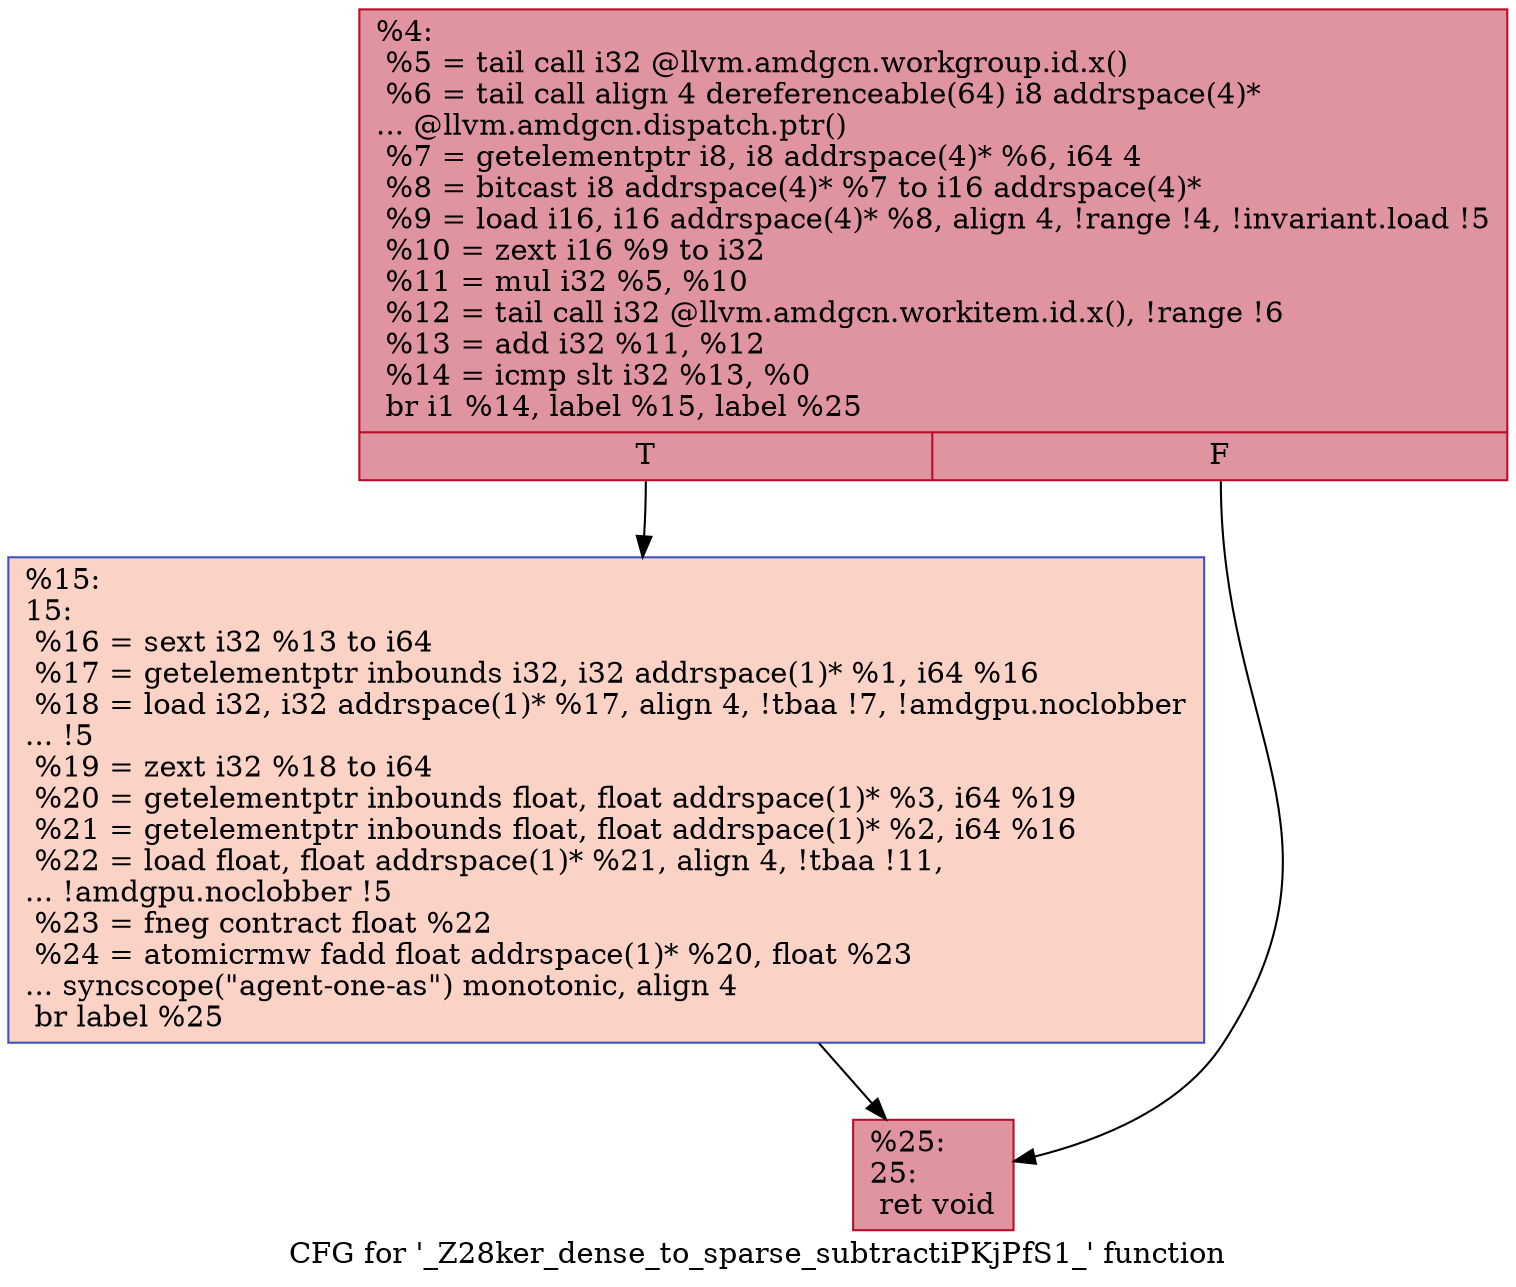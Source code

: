 digraph "CFG for '_Z28ker_dense_to_sparse_subtractiPKjPfS1_' function" {
	label="CFG for '_Z28ker_dense_to_sparse_subtractiPKjPfS1_' function";

	Node0x58c8160 [shape=record,color="#b70d28ff", style=filled, fillcolor="#b70d2870",label="{%4:\l  %5 = tail call i32 @llvm.amdgcn.workgroup.id.x()\l  %6 = tail call align 4 dereferenceable(64) i8 addrspace(4)*\l... @llvm.amdgcn.dispatch.ptr()\l  %7 = getelementptr i8, i8 addrspace(4)* %6, i64 4\l  %8 = bitcast i8 addrspace(4)* %7 to i16 addrspace(4)*\l  %9 = load i16, i16 addrspace(4)* %8, align 4, !range !4, !invariant.load !5\l  %10 = zext i16 %9 to i32\l  %11 = mul i32 %5, %10\l  %12 = tail call i32 @llvm.amdgcn.workitem.id.x(), !range !6\l  %13 = add i32 %11, %12\l  %14 = icmp slt i32 %13, %0\l  br i1 %14, label %15, label %25\l|{<s0>T|<s1>F}}"];
	Node0x58c8160:s0 -> Node0x58ca0b0;
	Node0x58c8160:s1 -> Node0x58ca140;
	Node0x58ca0b0 [shape=record,color="#3d50c3ff", style=filled, fillcolor="#f59c7d70",label="{%15:\l15:                                               \l  %16 = sext i32 %13 to i64\l  %17 = getelementptr inbounds i32, i32 addrspace(1)* %1, i64 %16\l  %18 = load i32, i32 addrspace(1)* %17, align 4, !tbaa !7, !amdgpu.noclobber\l... !5\l  %19 = zext i32 %18 to i64\l  %20 = getelementptr inbounds float, float addrspace(1)* %3, i64 %19\l  %21 = getelementptr inbounds float, float addrspace(1)* %2, i64 %16\l  %22 = load float, float addrspace(1)* %21, align 4, !tbaa !11,\l... !amdgpu.noclobber !5\l  %23 = fneg contract float %22\l  %24 = atomicrmw fadd float addrspace(1)* %20, float %23\l... syncscope(\"agent-one-as\") monotonic, align 4\l  br label %25\l}"];
	Node0x58ca0b0 -> Node0x58ca140;
	Node0x58ca140 [shape=record,color="#b70d28ff", style=filled, fillcolor="#b70d2870",label="{%25:\l25:                                               \l  ret void\l}"];
}
